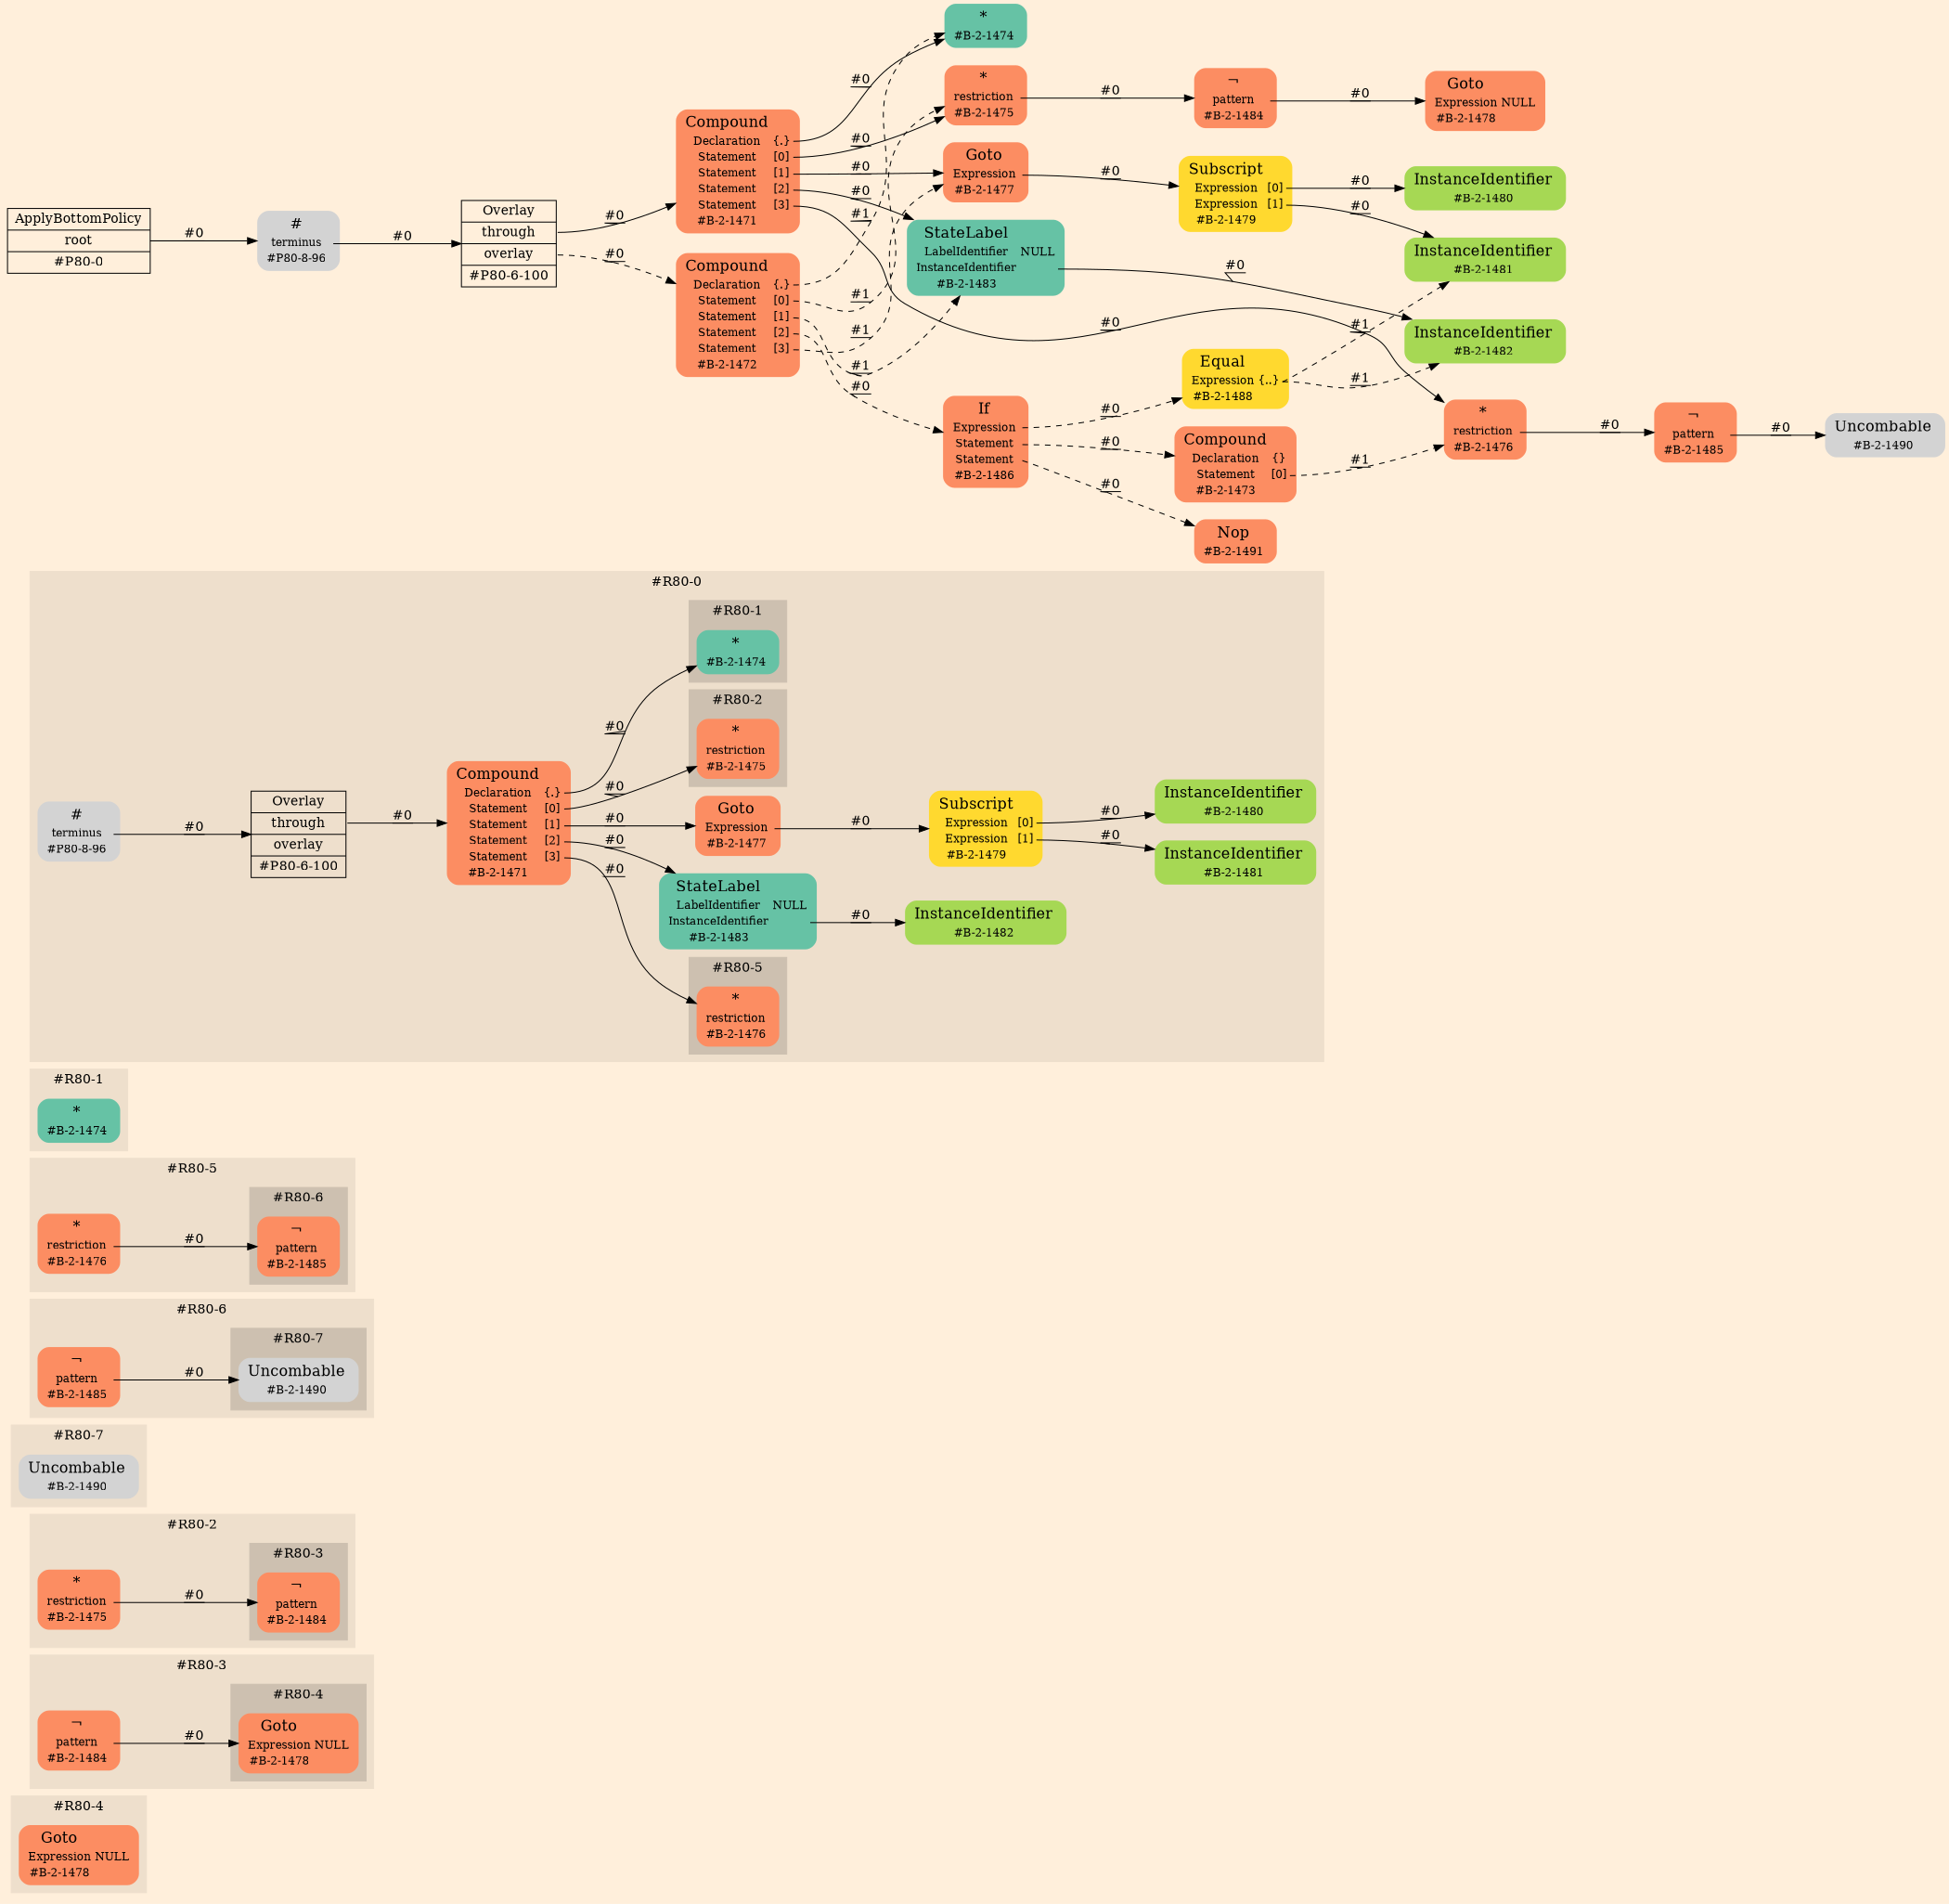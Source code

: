 digraph Inferno {
graph [
rankdir = "LR"
ranksep = 1.0
size = "14,20"
bgcolor = antiquewhite1
color = black
fontcolor = black
];
node [
];
subgraph "cluster#R80-4" {
label = "#R80-4"
style = "filled"
color = antiquewhite2
"#R80-4/#B-2-1478" [
shape = "plaintext"
fillcolor = "/set28/2"
label = <<TABLE BORDER="0" CELLBORDER="0" CELLSPACING="0">
 <TR>
  <TD><FONT POINT-SIZE="16.0">Goto</FONT></TD>
  <TD></TD>
 </TR>
 <TR>
  <TD>Expression</TD>
  <TD PORT="port0">NULL</TD>
 </TR>
 <TR>
  <TD>#B-2-1478</TD>
  <TD PORT="port1"></TD>
 </TR>
</TABLE>>
style = "rounded,filled"
fontsize = "12"
];
}
subgraph "cluster#R80-3" {
label = "#R80-3"
style = "filled"
color = antiquewhite2
"#R80-3/#B-2-1484" [
shape = "plaintext"
fillcolor = "/set28/2"
label = <<TABLE BORDER="0" CELLBORDER="0" CELLSPACING="0">
 <TR>
  <TD><FONT POINT-SIZE="16.0">¬</FONT></TD>
  <TD></TD>
 </TR>
 <TR>
  <TD>pattern</TD>
  <TD PORT="port0"></TD>
 </TR>
 <TR>
  <TD>#B-2-1484</TD>
  <TD PORT="port1"></TD>
 </TR>
</TABLE>>
style = "rounded,filled"
fontsize = "12"
];
subgraph "cluster#R80-4" {
label = "#R80-4"
style = "filled"
color = antiquewhite3
"#R80-3/#B-2-1478" [
shape = "plaintext"
fillcolor = "/set28/2"
label = <<TABLE BORDER="0" CELLBORDER="0" CELLSPACING="0">
 <TR>
  <TD><FONT POINT-SIZE="16.0">Goto</FONT></TD>
  <TD></TD>
 </TR>
 <TR>
  <TD>Expression</TD>
  <TD PORT="port0">NULL</TD>
 </TR>
 <TR>
  <TD>#B-2-1478</TD>
  <TD PORT="port1"></TD>
 </TR>
</TABLE>>
style = "rounded,filled"
fontsize = "12"
];
}
}
subgraph "cluster#R80-2" {
label = "#R80-2"
style = "filled"
color = antiquewhite2
"#R80-2/#B-2-1475" [
shape = "plaintext"
fillcolor = "/set28/2"
label = <<TABLE BORDER="0" CELLBORDER="0" CELLSPACING="0">
 <TR>
  <TD><FONT POINT-SIZE="16.0">*</FONT></TD>
  <TD></TD>
 </TR>
 <TR>
  <TD>restriction</TD>
  <TD PORT="port0"></TD>
 </TR>
 <TR>
  <TD>#B-2-1475</TD>
  <TD PORT="port1"></TD>
 </TR>
</TABLE>>
style = "rounded,filled"
fontsize = "12"
];
subgraph "cluster#R80-3" {
label = "#R80-3"
style = "filled"
color = antiquewhite3
"#R80-2/#B-2-1484" [
shape = "plaintext"
fillcolor = "/set28/2"
label = <<TABLE BORDER="0" CELLBORDER="0" CELLSPACING="0">
 <TR>
  <TD><FONT POINT-SIZE="16.0">¬</FONT></TD>
  <TD></TD>
 </TR>
 <TR>
  <TD>pattern</TD>
  <TD PORT="port0"></TD>
 </TR>
 <TR>
  <TD>#B-2-1484</TD>
  <TD PORT="port1"></TD>
 </TR>
</TABLE>>
style = "rounded,filled"
fontsize = "12"
];
}
}
subgraph "cluster#R80-7" {
label = "#R80-7"
style = "filled"
color = antiquewhite2
"#R80-7/#B-2-1490" [
shape = "plaintext"
label = <<TABLE BORDER="0" CELLBORDER="0" CELLSPACING="0">
 <TR>
  <TD><FONT POINT-SIZE="16.0">Uncombable</FONT></TD>
  <TD></TD>
 </TR>
 <TR>
  <TD>#B-2-1490</TD>
  <TD PORT="port0"></TD>
 </TR>
</TABLE>>
style = "rounded,filled"
fontsize = "12"
];
}
subgraph "cluster#R80-6" {
label = "#R80-6"
style = "filled"
color = antiquewhite2
"#R80-6/#B-2-1485" [
shape = "plaintext"
fillcolor = "/set28/2"
label = <<TABLE BORDER="0" CELLBORDER="0" CELLSPACING="0">
 <TR>
  <TD><FONT POINT-SIZE="16.0">¬</FONT></TD>
  <TD></TD>
 </TR>
 <TR>
  <TD>pattern</TD>
  <TD PORT="port0"></TD>
 </TR>
 <TR>
  <TD>#B-2-1485</TD>
  <TD PORT="port1"></TD>
 </TR>
</TABLE>>
style = "rounded,filled"
fontsize = "12"
];
subgraph "cluster#R80-7" {
label = "#R80-7"
style = "filled"
color = antiquewhite3
"#R80-6/#B-2-1490" [
shape = "plaintext"
label = <<TABLE BORDER="0" CELLBORDER="0" CELLSPACING="0">
 <TR>
  <TD><FONT POINT-SIZE="16.0">Uncombable</FONT></TD>
  <TD></TD>
 </TR>
 <TR>
  <TD>#B-2-1490</TD>
  <TD PORT="port0"></TD>
 </TR>
</TABLE>>
style = "rounded,filled"
fontsize = "12"
];
}
}
subgraph "cluster#R80-5" {
label = "#R80-5"
style = "filled"
color = antiquewhite2
"#R80-5/#B-2-1476" [
shape = "plaintext"
fillcolor = "/set28/2"
label = <<TABLE BORDER="0" CELLBORDER="0" CELLSPACING="0">
 <TR>
  <TD><FONT POINT-SIZE="16.0">*</FONT></TD>
  <TD></TD>
 </TR>
 <TR>
  <TD>restriction</TD>
  <TD PORT="port0"></TD>
 </TR>
 <TR>
  <TD>#B-2-1476</TD>
  <TD PORT="port1"></TD>
 </TR>
</TABLE>>
style = "rounded,filled"
fontsize = "12"
];
subgraph "cluster#R80-6" {
label = "#R80-6"
style = "filled"
color = antiquewhite3
"#R80-5/#B-2-1485" [
shape = "plaintext"
fillcolor = "/set28/2"
label = <<TABLE BORDER="0" CELLBORDER="0" CELLSPACING="0">
 <TR>
  <TD><FONT POINT-SIZE="16.0">¬</FONT></TD>
  <TD></TD>
 </TR>
 <TR>
  <TD>pattern</TD>
  <TD PORT="port0"></TD>
 </TR>
 <TR>
  <TD>#B-2-1485</TD>
  <TD PORT="port1"></TD>
 </TR>
</TABLE>>
style = "rounded,filled"
fontsize = "12"
];
}
}
subgraph "cluster#R80-1" {
label = "#R80-1"
style = "filled"
color = antiquewhite2
"#R80-1/#B-2-1474" [
shape = "plaintext"
fillcolor = "/set28/1"
label = <<TABLE BORDER="0" CELLBORDER="0" CELLSPACING="0">
 <TR>
  <TD><FONT POINT-SIZE="16.0">*</FONT></TD>
  <TD></TD>
 </TR>
 <TR>
  <TD>#B-2-1474</TD>
  <TD PORT="port0"></TD>
 </TR>
</TABLE>>
style = "rounded,filled"
fontsize = "12"
];
}
subgraph "cluster#R80-0" {
label = "#R80-0"
style = "filled"
color = antiquewhite2
"#R80-0/#B-2-1482" [
shape = "plaintext"
fillcolor = "/set28/5"
label = <<TABLE BORDER="0" CELLBORDER="0" CELLSPACING="0">
 <TR>
  <TD><FONT POINT-SIZE="16.0">InstanceIdentifier</FONT></TD>
  <TD></TD>
 </TR>
 <TR>
  <TD>#B-2-1482</TD>
  <TD PORT="port0"></TD>
 </TR>
</TABLE>>
style = "rounded,filled"
fontsize = "12"
];
"#R80-0/#B-2-1483" [
shape = "plaintext"
fillcolor = "/set28/1"
label = <<TABLE BORDER="0" CELLBORDER="0" CELLSPACING="0">
 <TR>
  <TD><FONT POINT-SIZE="16.0">StateLabel</FONT></TD>
  <TD></TD>
 </TR>
 <TR>
  <TD>LabelIdentifier</TD>
  <TD PORT="port0">NULL</TD>
 </TR>
 <TR>
  <TD>InstanceIdentifier</TD>
  <TD PORT="port1"></TD>
 </TR>
 <TR>
  <TD>#B-2-1483</TD>
  <TD PORT="port2"></TD>
 </TR>
</TABLE>>
style = "rounded,filled"
fontsize = "12"
];
"#R80-0/#B-2-1481" [
shape = "plaintext"
fillcolor = "/set28/5"
label = <<TABLE BORDER="0" CELLBORDER="0" CELLSPACING="0">
 <TR>
  <TD><FONT POINT-SIZE="16.0">InstanceIdentifier</FONT></TD>
  <TD></TD>
 </TR>
 <TR>
  <TD>#B-2-1481</TD>
  <TD PORT="port0"></TD>
 </TR>
</TABLE>>
style = "rounded,filled"
fontsize = "12"
];
"#R80-0/#B-2-1480" [
shape = "plaintext"
fillcolor = "/set28/5"
label = <<TABLE BORDER="0" CELLBORDER="0" CELLSPACING="0">
 <TR>
  <TD><FONT POINT-SIZE="16.0">InstanceIdentifier</FONT></TD>
  <TD></TD>
 </TR>
 <TR>
  <TD>#B-2-1480</TD>
  <TD PORT="port0"></TD>
 </TR>
</TABLE>>
style = "rounded,filled"
fontsize = "12"
];
"#R80-0/#P80-6-100" [
shape = "record"
fillcolor = antiquewhite2
label = "<fixed> Overlay | <port0> through | <port1> overlay | <port2> #P80-6-100"
style = "filled"
fontsize = "14"
color = black
fontcolor = black
];
"#R80-0/#P80-8-96" [
shape = "plaintext"
label = <<TABLE BORDER="0" CELLBORDER="0" CELLSPACING="0">
 <TR>
  <TD><FONT POINT-SIZE="16.0">#</FONT></TD>
  <TD></TD>
 </TR>
 <TR>
  <TD>terminus</TD>
  <TD PORT="port0"></TD>
 </TR>
 <TR>
  <TD>#P80-8-96</TD>
  <TD PORT="port1"></TD>
 </TR>
</TABLE>>
style = "rounded,filled"
fontsize = "12"
];
"#R80-0/#B-2-1479" [
shape = "plaintext"
fillcolor = "/set28/6"
label = <<TABLE BORDER="0" CELLBORDER="0" CELLSPACING="0">
 <TR>
  <TD><FONT POINT-SIZE="16.0">Subscript</FONT></TD>
  <TD></TD>
 </TR>
 <TR>
  <TD>Expression</TD>
  <TD PORT="port0">[0]</TD>
 </TR>
 <TR>
  <TD>Expression</TD>
  <TD PORT="port1">[1]</TD>
 </TR>
 <TR>
  <TD>#B-2-1479</TD>
  <TD PORT="port2"></TD>
 </TR>
</TABLE>>
style = "rounded,filled"
fontsize = "12"
];
"#R80-0/#B-2-1471" [
shape = "plaintext"
fillcolor = "/set28/2"
label = <<TABLE BORDER="0" CELLBORDER="0" CELLSPACING="0">
 <TR>
  <TD><FONT POINT-SIZE="16.0">Compound</FONT></TD>
  <TD></TD>
 </TR>
 <TR>
  <TD>Declaration</TD>
  <TD PORT="port0">{.}</TD>
 </TR>
 <TR>
  <TD>Statement</TD>
  <TD PORT="port1">[0]</TD>
 </TR>
 <TR>
  <TD>Statement</TD>
  <TD PORT="port2">[1]</TD>
 </TR>
 <TR>
  <TD>Statement</TD>
  <TD PORT="port3">[2]</TD>
 </TR>
 <TR>
  <TD>Statement</TD>
  <TD PORT="port4">[3]</TD>
 </TR>
 <TR>
  <TD>#B-2-1471</TD>
  <TD PORT="port5"></TD>
 </TR>
</TABLE>>
style = "rounded,filled"
fontsize = "12"
];
"#R80-0/#B-2-1477" [
shape = "plaintext"
fillcolor = "/set28/2"
label = <<TABLE BORDER="0" CELLBORDER="0" CELLSPACING="0">
 <TR>
  <TD><FONT POINT-SIZE="16.0">Goto</FONT></TD>
  <TD></TD>
 </TR>
 <TR>
  <TD>Expression</TD>
  <TD PORT="port0"></TD>
 </TR>
 <TR>
  <TD>#B-2-1477</TD>
  <TD PORT="port1"></TD>
 </TR>
</TABLE>>
style = "rounded,filled"
fontsize = "12"
];
subgraph "cluster#R80-1" {
label = "#R80-1"
style = "filled"
color = antiquewhite3
"#R80-0/#B-2-1474" [
shape = "plaintext"
fillcolor = "/set28/1"
label = <<TABLE BORDER="0" CELLBORDER="0" CELLSPACING="0">
 <TR>
  <TD><FONT POINT-SIZE="16.0">*</FONT></TD>
  <TD></TD>
 </TR>
 <TR>
  <TD>#B-2-1474</TD>
  <TD PORT="port0"></TD>
 </TR>
</TABLE>>
style = "rounded,filled"
fontsize = "12"
];
}
subgraph "cluster#R80-5" {
label = "#R80-5"
style = "filled"
color = antiquewhite3
"#R80-0/#B-2-1476" [
shape = "plaintext"
fillcolor = "/set28/2"
label = <<TABLE BORDER="0" CELLBORDER="0" CELLSPACING="0">
 <TR>
  <TD><FONT POINT-SIZE="16.0">*</FONT></TD>
  <TD></TD>
 </TR>
 <TR>
  <TD>restriction</TD>
  <TD PORT="port0"></TD>
 </TR>
 <TR>
  <TD>#B-2-1476</TD>
  <TD PORT="port1"></TD>
 </TR>
</TABLE>>
style = "rounded,filled"
fontsize = "12"
];
}
subgraph "cluster#R80-2" {
label = "#R80-2"
style = "filled"
color = antiquewhite3
"#R80-0/#B-2-1475" [
shape = "plaintext"
fillcolor = "/set28/2"
label = <<TABLE BORDER="0" CELLBORDER="0" CELLSPACING="0">
 <TR>
  <TD><FONT POINT-SIZE="16.0">*</FONT></TD>
  <TD></TD>
 </TR>
 <TR>
  <TD>restriction</TD>
  <TD PORT="port0"></TD>
 </TR>
 <TR>
  <TD>#B-2-1475</TD>
  <TD PORT="port1"></TD>
 </TR>
</TABLE>>
style = "rounded,filled"
fontsize = "12"
];
}
}
"CR#P80-0" [
shape = "record"
fillcolor = antiquewhite1
label = "<fixed> ApplyBottomPolicy | <port0> root | <port1> #P80-0"
style = "filled"
fontsize = "14"
color = black
fontcolor = black
];
"#P80-8-96" [
shape = "plaintext"
label = <<TABLE BORDER="0" CELLBORDER="0" CELLSPACING="0">
 <TR>
  <TD><FONT POINT-SIZE="16.0">#</FONT></TD>
  <TD></TD>
 </TR>
 <TR>
  <TD>terminus</TD>
  <TD PORT="port0"></TD>
 </TR>
 <TR>
  <TD>#P80-8-96</TD>
  <TD PORT="port1"></TD>
 </TR>
</TABLE>>
style = "rounded,filled"
fontsize = "12"
];
"#P80-6-100" [
shape = "record"
fillcolor = antiquewhite1
label = "<fixed> Overlay | <port0> through | <port1> overlay | <port2> #P80-6-100"
style = "filled"
fontsize = "14"
color = black
fontcolor = black
];
"#B-2-1471" [
shape = "plaintext"
fillcolor = "/set28/2"
label = <<TABLE BORDER="0" CELLBORDER="0" CELLSPACING="0">
 <TR>
  <TD><FONT POINT-SIZE="16.0">Compound</FONT></TD>
  <TD></TD>
 </TR>
 <TR>
  <TD>Declaration</TD>
  <TD PORT="port0">{.}</TD>
 </TR>
 <TR>
  <TD>Statement</TD>
  <TD PORT="port1">[0]</TD>
 </TR>
 <TR>
  <TD>Statement</TD>
  <TD PORT="port2">[1]</TD>
 </TR>
 <TR>
  <TD>Statement</TD>
  <TD PORT="port3">[2]</TD>
 </TR>
 <TR>
  <TD>Statement</TD>
  <TD PORT="port4">[3]</TD>
 </TR>
 <TR>
  <TD>#B-2-1471</TD>
  <TD PORT="port5"></TD>
 </TR>
</TABLE>>
style = "rounded,filled"
fontsize = "12"
];
"#B-2-1474" [
shape = "plaintext"
fillcolor = "/set28/1"
label = <<TABLE BORDER="0" CELLBORDER="0" CELLSPACING="0">
 <TR>
  <TD><FONT POINT-SIZE="16.0">*</FONT></TD>
  <TD></TD>
 </TR>
 <TR>
  <TD>#B-2-1474</TD>
  <TD PORT="port0"></TD>
 </TR>
</TABLE>>
style = "rounded,filled"
fontsize = "12"
];
"#B-2-1475" [
shape = "plaintext"
fillcolor = "/set28/2"
label = <<TABLE BORDER="0" CELLBORDER="0" CELLSPACING="0">
 <TR>
  <TD><FONT POINT-SIZE="16.0">*</FONT></TD>
  <TD></TD>
 </TR>
 <TR>
  <TD>restriction</TD>
  <TD PORT="port0"></TD>
 </TR>
 <TR>
  <TD>#B-2-1475</TD>
  <TD PORT="port1"></TD>
 </TR>
</TABLE>>
style = "rounded,filled"
fontsize = "12"
];
"#B-2-1484" [
shape = "plaintext"
fillcolor = "/set28/2"
label = <<TABLE BORDER="0" CELLBORDER="0" CELLSPACING="0">
 <TR>
  <TD><FONT POINT-SIZE="16.0">¬</FONT></TD>
  <TD></TD>
 </TR>
 <TR>
  <TD>pattern</TD>
  <TD PORT="port0"></TD>
 </TR>
 <TR>
  <TD>#B-2-1484</TD>
  <TD PORT="port1"></TD>
 </TR>
</TABLE>>
style = "rounded,filled"
fontsize = "12"
];
"#B-2-1478" [
shape = "plaintext"
fillcolor = "/set28/2"
label = <<TABLE BORDER="0" CELLBORDER="0" CELLSPACING="0">
 <TR>
  <TD><FONT POINT-SIZE="16.0">Goto</FONT></TD>
  <TD></TD>
 </TR>
 <TR>
  <TD>Expression</TD>
  <TD PORT="port0">NULL</TD>
 </TR>
 <TR>
  <TD>#B-2-1478</TD>
  <TD PORT="port1"></TD>
 </TR>
</TABLE>>
style = "rounded,filled"
fontsize = "12"
];
"#B-2-1477" [
shape = "plaintext"
fillcolor = "/set28/2"
label = <<TABLE BORDER="0" CELLBORDER="0" CELLSPACING="0">
 <TR>
  <TD><FONT POINT-SIZE="16.0">Goto</FONT></TD>
  <TD></TD>
 </TR>
 <TR>
  <TD>Expression</TD>
  <TD PORT="port0"></TD>
 </TR>
 <TR>
  <TD>#B-2-1477</TD>
  <TD PORT="port1"></TD>
 </TR>
</TABLE>>
style = "rounded,filled"
fontsize = "12"
];
"#B-2-1479" [
shape = "plaintext"
fillcolor = "/set28/6"
label = <<TABLE BORDER="0" CELLBORDER="0" CELLSPACING="0">
 <TR>
  <TD><FONT POINT-SIZE="16.0">Subscript</FONT></TD>
  <TD></TD>
 </TR>
 <TR>
  <TD>Expression</TD>
  <TD PORT="port0">[0]</TD>
 </TR>
 <TR>
  <TD>Expression</TD>
  <TD PORT="port1">[1]</TD>
 </TR>
 <TR>
  <TD>#B-2-1479</TD>
  <TD PORT="port2"></TD>
 </TR>
</TABLE>>
style = "rounded,filled"
fontsize = "12"
];
"#B-2-1480" [
shape = "plaintext"
fillcolor = "/set28/5"
label = <<TABLE BORDER="0" CELLBORDER="0" CELLSPACING="0">
 <TR>
  <TD><FONT POINT-SIZE="16.0">InstanceIdentifier</FONT></TD>
  <TD></TD>
 </TR>
 <TR>
  <TD>#B-2-1480</TD>
  <TD PORT="port0"></TD>
 </TR>
</TABLE>>
style = "rounded,filled"
fontsize = "12"
];
"#B-2-1481" [
shape = "plaintext"
fillcolor = "/set28/5"
label = <<TABLE BORDER="0" CELLBORDER="0" CELLSPACING="0">
 <TR>
  <TD><FONT POINT-SIZE="16.0">InstanceIdentifier</FONT></TD>
  <TD></TD>
 </TR>
 <TR>
  <TD>#B-2-1481</TD>
  <TD PORT="port0"></TD>
 </TR>
</TABLE>>
style = "rounded,filled"
fontsize = "12"
];
"#B-2-1483" [
shape = "plaintext"
fillcolor = "/set28/1"
label = <<TABLE BORDER="0" CELLBORDER="0" CELLSPACING="0">
 <TR>
  <TD><FONT POINT-SIZE="16.0">StateLabel</FONT></TD>
  <TD></TD>
 </TR>
 <TR>
  <TD>LabelIdentifier</TD>
  <TD PORT="port0">NULL</TD>
 </TR>
 <TR>
  <TD>InstanceIdentifier</TD>
  <TD PORT="port1"></TD>
 </TR>
 <TR>
  <TD>#B-2-1483</TD>
  <TD PORT="port2"></TD>
 </TR>
</TABLE>>
style = "rounded,filled"
fontsize = "12"
];
"#B-2-1482" [
shape = "plaintext"
fillcolor = "/set28/5"
label = <<TABLE BORDER="0" CELLBORDER="0" CELLSPACING="0">
 <TR>
  <TD><FONT POINT-SIZE="16.0">InstanceIdentifier</FONT></TD>
  <TD></TD>
 </TR>
 <TR>
  <TD>#B-2-1482</TD>
  <TD PORT="port0"></TD>
 </TR>
</TABLE>>
style = "rounded,filled"
fontsize = "12"
];
"#B-2-1476" [
shape = "plaintext"
fillcolor = "/set28/2"
label = <<TABLE BORDER="0" CELLBORDER="0" CELLSPACING="0">
 <TR>
  <TD><FONT POINT-SIZE="16.0">*</FONT></TD>
  <TD></TD>
 </TR>
 <TR>
  <TD>restriction</TD>
  <TD PORT="port0"></TD>
 </TR>
 <TR>
  <TD>#B-2-1476</TD>
  <TD PORT="port1"></TD>
 </TR>
</TABLE>>
style = "rounded,filled"
fontsize = "12"
];
"#B-2-1485" [
shape = "plaintext"
fillcolor = "/set28/2"
label = <<TABLE BORDER="0" CELLBORDER="0" CELLSPACING="0">
 <TR>
  <TD><FONT POINT-SIZE="16.0">¬</FONT></TD>
  <TD></TD>
 </TR>
 <TR>
  <TD>pattern</TD>
  <TD PORT="port0"></TD>
 </TR>
 <TR>
  <TD>#B-2-1485</TD>
  <TD PORT="port1"></TD>
 </TR>
</TABLE>>
style = "rounded,filled"
fontsize = "12"
];
"#B-2-1490" [
shape = "plaintext"
label = <<TABLE BORDER="0" CELLBORDER="0" CELLSPACING="0">
 <TR>
  <TD><FONT POINT-SIZE="16.0">Uncombable</FONT></TD>
  <TD></TD>
 </TR>
 <TR>
  <TD>#B-2-1490</TD>
  <TD PORT="port0"></TD>
 </TR>
</TABLE>>
style = "rounded,filled"
fontsize = "12"
];
"#B-2-1472" [
shape = "plaintext"
fillcolor = "/set28/2"
label = <<TABLE BORDER="0" CELLBORDER="0" CELLSPACING="0">
 <TR>
  <TD><FONT POINT-SIZE="16.0">Compound</FONT></TD>
  <TD></TD>
 </TR>
 <TR>
  <TD>Declaration</TD>
  <TD PORT="port0">{.}</TD>
 </TR>
 <TR>
  <TD>Statement</TD>
  <TD PORT="port1">[0]</TD>
 </TR>
 <TR>
  <TD>Statement</TD>
  <TD PORT="port2">[1]</TD>
 </TR>
 <TR>
  <TD>Statement</TD>
  <TD PORT="port3">[2]</TD>
 </TR>
 <TR>
  <TD>Statement</TD>
  <TD PORT="port4">[3]</TD>
 </TR>
 <TR>
  <TD>#B-2-1472</TD>
  <TD PORT="port5"></TD>
 </TR>
</TABLE>>
style = "rounded,filled"
fontsize = "12"
];
"#B-2-1486" [
shape = "plaintext"
fillcolor = "/set28/2"
label = <<TABLE BORDER="0" CELLBORDER="0" CELLSPACING="0">
 <TR>
  <TD><FONT POINT-SIZE="16.0">If</FONT></TD>
  <TD></TD>
 </TR>
 <TR>
  <TD>Expression</TD>
  <TD PORT="port0"></TD>
 </TR>
 <TR>
  <TD>Statement</TD>
  <TD PORT="port1"></TD>
 </TR>
 <TR>
  <TD>Statement</TD>
  <TD PORT="port2"></TD>
 </TR>
 <TR>
  <TD>#B-2-1486</TD>
  <TD PORT="port3"></TD>
 </TR>
</TABLE>>
style = "rounded,filled"
fontsize = "12"
];
"#B-2-1488" [
shape = "plaintext"
fillcolor = "/set28/6"
label = <<TABLE BORDER="0" CELLBORDER="0" CELLSPACING="0">
 <TR>
  <TD><FONT POINT-SIZE="16.0">Equal</FONT></TD>
  <TD></TD>
 </TR>
 <TR>
  <TD>Expression</TD>
  <TD PORT="port0">{..}</TD>
 </TR>
 <TR>
  <TD>#B-2-1488</TD>
  <TD PORT="port1"></TD>
 </TR>
</TABLE>>
style = "rounded,filled"
fontsize = "12"
];
"#B-2-1473" [
shape = "plaintext"
fillcolor = "/set28/2"
label = <<TABLE BORDER="0" CELLBORDER="0" CELLSPACING="0">
 <TR>
  <TD><FONT POINT-SIZE="16.0">Compound</FONT></TD>
  <TD></TD>
 </TR>
 <TR>
  <TD>Declaration</TD>
  <TD PORT="port0">{}</TD>
 </TR>
 <TR>
  <TD>Statement</TD>
  <TD PORT="port1">[0]</TD>
 </TR>
 <TR>
  <TD>#B-2-1473</TD>
  <TD PORT="port2"></TD>
 </TR>
</TABLE>>
style = "rounded,filled"
fontsize = "12"
];
"#B-2-1491" [
shape = "plaintext"
fillcolor = "/set28/2"
label = <<TABLE BORDER="0" CELLBORDER="0" CELLSPACING="0">
 <TR>
  <TD><FONT POINT-SIZE="16.0">Nop</FONT></TD>
  <TD></TD>
 </TR>
 <TR>
  <TD>#B-2-1491</TD>
  <TD PORT="port0"></TD>
 </TR>
</TABLE>>
style = "rounded,filled"
fontsize = "12"
];
"CR#P80-0":port0 -> "#P80-8-96" [style="solid"
label = "#0"
decorate = true
color = black
fontcolor = black
];
"#P80-8-96":port0 -> "#P80-6-100" [style="solid"
label = "#0"
decorate = true
color = black
fontcolor = black
];
"#P80-6-100":port0 -> "#B-2-1471" [style="solid"
label = "#0"
decorate = true
color = black
fontcolor = black
];
"#P80-6-100":port1 -> "#B-2-1472" [style="dashed"
label = "#0"
decorate = true
color = black
fontcolor = black
];
"#B-2-1471":port0 -> "#B-2-1474" [style="solid"
label = "#0"
decorate = true
color = black
fontcolor = black
];
"#B-2-1471":port1 -> "#B-2-1475" [style="solid"
label = "#0"
decorate = true
color = black
fontcolor = black
];
"#B-2-1471":port2 -> "#B-2-1477" [style="solid"
label = "#0"
decorate = true
color = black
fontcolor = black
];
"#B-2-1471":port3 -> "#B-2-1483" [style="solid"
label = "#0"
decorate = true
color = black
fontcolor = black
];
"#B-2-1471":port4 -> "#B-2-1476" [style="solid"
label = "#0"
decorate = true
color = black
fontcolor = black
];
"#B-2-1475":port0 -> "#B-2-1484" [style="solid"
label = "#0"
decorate = true
color = black
fontcolor = black
];
"#B-2-1484":port0 -> "#B-2-1478" [style="solid"
label = "#0"
decorate = true
color = black
fontcolor = black
];
"#B-2-1477":port0 -> "#B-2-1479" [style="solid"
label = "#0"
decorate = true
color = black
fontcolor = black
];
"#B-2-1479":port0 -> "#B-2-1480" [style="solid"
label = "#0"
decorate = true
color = black
fontcolor = black
];
"#B-2-1479":port1 -> "#B-2-1481" [style="solid"
label = "#0"
decorate = true
color = black
fontcolor = black
];
"#B-2-1483":port1 -> "#B-2-1482" [style="solid"
label = "#0"
decorate = true
color = black
fontcolor = black
];
"#B-2-1476":port0 -> "#B-2-1485" [style="solid"
label = "#0"
decorate = true
color = black
fontcolor = black
];
"#B-2-1485":port0 -> "#B-2-1490" [style="solid"
label = "#0"
decorate = true
color = black
fontcolor = black
];
"#B-2-1472":port0 -> "#B-2-1474" [style="dashed"
label = "#1"
decorate = true
color = black
fontcolor = black
];
"#B-2-1472":port1 -> "#B-2-1475" [style="dashed"
label = "#1"
decorate = true
color = black
fontcolor = black
];
"#B-2-1472":port2 -> "#B-2-1483" [style="dashed"
label = "#1"
decorate = true
color = black
fontcolor = black
];
"#B-2-1472":port3 -> "#B-2-1486" [style="dashed"
label = "#0"
decorate = true
color = black
fontcolor = black
];
"#B-2-1472":port4 -> "#B-2-1477" [style="dashed"
label = "#1"
decorate = true
color = black
fontcolor = black
];
"#B-2-1486":port0 -> "#B-2-1488" [style="dashed"
label = "#0"
decorate = true
color = black
fontcolor = black
];
"#B-2-1486":port1 -> "#B-2-1473" [style="dashed"
label = "#0"
decorate = true
color = black
fontcolor = black
];
"#B-2-1486":port2 -> "#B-2-1491" [style="dashed"
label = "#0"
decorate = true
color = black
fontcolor = black
];
"#B-2-1488":port0 -> "#B-2-1481" [style="dashed"
label = "#1"
decorate = true
color = black
fontcolor = black
];
"#B-2-1488":port0 -> "#B-2-1482" [style="dashed"
label = "#1"
decorate = true
color = black
fontcolor = black
];
"#B-2-1473":port1 -> "#B-2-1476" [style="dashed"
label = "#1"
decorate = true
color = black
fontcolor = black
];
"#R80-0/#B-2-1483":port1 -> "#R80-0/#B-2-1482" [style="solid"
label = "#0"
decorate = true
color = black
fontcolor = black
];
"#R80-0/#P80-6-100":port0 -> "#R80-0/#B-2-1471" [style="solid"
label = "#0"
decorate = true
color = black
fontcolor = black
];
"#R80-0/#P80-8-96":port0 -> "#R80-0/#P80-6-100" [style="solid"
label = "#0"
decorate = true
color = black
fontcolor = black
];
"#R80-0/#B-2-1479":port0 -> "#R80-0/#B-2-1480" [style="solid"
label = "#0"
decorate = true
color = black
fontcolor = black
];
"#R80-0/#B-2-1479":port1 -> "#R80-0/#B-2-1481" [style="solid"
label = "#0"
decorate = true
color = black
fontcolor = black
];
"#R80-0/#B-2-1471":port0 -> "#R80-0/#B-2-1474" [style="solid"
label = "#0"
decorate = true
color = black
fontcolor = black
];
"#R80-0/#B-2-1471":port1 -> "#R80-0/#B-2-1475" [style="solid"
label = "#0"
decorate = true
color = black
fontcolor = black
];
"#R80-0/#B-2-1471":port2 -> "#R80-0/#B-2-1477" [style="solid"
label = "#0"
decorate = true
color = black
fontcolor = black
];
"#R80-0/#B-2-1471":port3 -> "#R80-0/#B-2-1483" [style="solid"
label = "#0"
decorate = true
color = black
fontcolor = black
];
"#R80-0/#B-2-1471":port4 -> "#R80-0/#B-2-1476" [style="solid"
label = "#0"
decorate = true
color = black
fontcolor = black
];
"#R80-0/#B-2-1477":port0 -> "#R80-0/#B-2-1479" [style="solid"
label = "#0"
decorate = true
color = black
fontcolor = black
];
"#R80-5/#B-2-1476":port0 -> "#R80-5/#B-2-1485" [style="solid"
label = "#0"
decorate = true
color = black
fontcolor = black
];
"#R80-6/#B-2-1485":port0 -> "#R80-6/#B-2-1490" [style="solid"
label = "#0"
decorate = true
color = black
fontcolor = black
];
"#R80-2/#B-2-1475":port0 -> "#R80-2/#B-2-1484" [style="solid"
label = "#0"
decorate = true
color = black
fontcolor = black
];
"#R80-3/#B-2-1484":port0 -> "#R80-3/#B-2-1478" [style="solid"
label = "#0"
decorate = true
color = black
fontcolor = black
];
}
